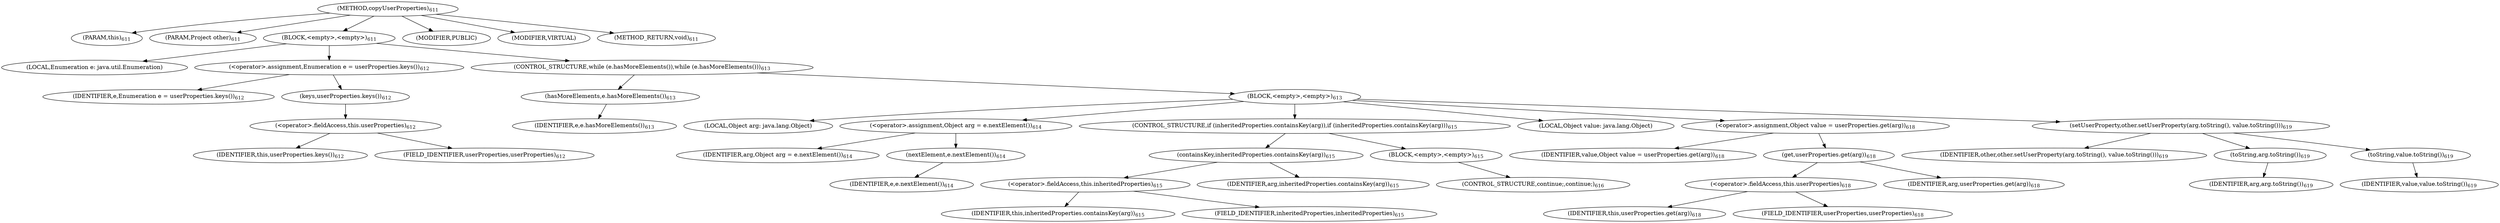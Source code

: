 digraph "copyUserProperties" {  
"1142" [label = <(METHOD,copyUserProperties)<SUB>611</SUB>> ]
"1143" [label = <(PARAM,this)<SUB>611</SUB>> ]
"1144" [label = <(PARAM,Project other)<SUB>611</SUB>> ]
"1145" [label = <(BLOCK,&lt;empty&gt;,&lt;empty&gt;)<SUB>611</SUB>> ]
"1146" [label = <(LOCAL,Enumeration e: java.util.Enumeration)> ]
"1147" [label = <(&lt;operator&gt;.assignment,Enumeration e = userProperties.keys())<SUB>612</SUB>> ]
"1148" [label = <(IDENTIFIER,e,Enumeration e = userProperties.keys())<SUB>612</SUB>> ]
"1149" [label = <(keys,userProperties.keys())<SUB>612</SUB>> ]
"1150" [label = <(&lt;operator&gt;.fieldAccess,this.userProperties)<SUB>612</SUB>> ]
"1151" [label = <(IDENTIFIER,this,userProperties.keys())<SUB>612</SUB>> ]
"1152" [label = <(FIELD_IDENTIFIER,userProperties,userProperties)<SUB>612</SUB>> ]
"1153" [label = <(CONTROL_STRUCTURE,while (e.hasMoreElements()),while (e.hasMoreElements()))<SUB>613</SUB>> ]
"1154" [label = <(hasMoreElements,e.hasMoreElements())<SUB>613</SUB>> ]
"1155" [label = <(IDENTIFIER,e,e.hasMoreElements())<SUB>613</SUB>> ]
"1156" [label = <(BLOCK,&lt;empty&gt;,&lt;empty&gt;)<SUB>613</SUB>> ]
"1157" [label = <(LOCAL,Object arg: java.lang.Object)> ]
"1158" [label = <(&lt;operator&gt;.assignment,Object arg = e.nextElement())<SUB>614</SUB>> ]
"1159" [label = <(IDENTIFIER,arg,Object arg = e.nextElement())<SUB>614</SUB>> ]
"1160" [label = <(nextElement,e.nextElement())<SUB>614</SUB>> ]
"1161" [label = <(IDENTIFIER,e,e.nextElement())<SUB>614</SUB>> ]
"1162" [label = <(CONTROL_STRUCTURE,if (inheritedProperties.containsKey(arg)),if (inheritedProperties.containsKey(arg)))<SUB>615</SUB>> ]
"1163" [label = <(containsKey,inheritedProperties.containsKey(arg))<SUB>615</SUB>> ]
"1164" [label = <(&lt;operator&gt;.fieldAccess,this.inheritedProperties)<SUB>615</SUB>> ]
"1165" [label = <(IDENTIFIER,this,inheritedProperties.containsKey(arg))<SUB>615</SUB>> ]
"1166" [label = <(FIELD_IDENTIFIER,inheritedProperties,inheritedProperties)<SUB>615</SUB>> ]
"1167" [label = <(IDENTIFIER,arg,inheritedProperties.containsKey(arg))<SUB>615</SUB>> ]
"1168" [label = <(BLOCK,&lt;empty&gt;,&lt;empty&gt;)<SUB>615</SUB>> ]
"1169" [label = <(CONTROL_STRUCTURE,continue;,continue;)<SUB>616</SUB>> ]
"1170" [label = <(LOCAL,Object value: java.lang.Object)> ]
"1171" [label = <(&lt;operator&gt;.assignment,Object value = userProperties.get(arg))<SUB>618</SUB>> ]
"1172" [label = <(IDENTIFIER,value,Object value = userProperties.get(arg))<SUB>618</SUB>> ]
"1173" [label = <(get,userProperties.get(arg))<SUB>618</SUB>> ]
"1174" [label = <(&lt;operator&gt;.fieldAccess,this.userProperties)<SUB>618</SUB>> ]
"1175" [label = <(IDENTIFIER,this,userProperties.get(arg))<SUB>618</SUB>> ]
"1176" [label = <(FIELD_IDENTIFIER,userProperties,userProperties)<SUB>618</SUB>> ]
"1177" [label = <(IDENTIFIER,arg,userProperties.get(arg))<SUB>618</SUB>> ]
"1178" [label = <(setUserProperty,other.setUserProperty(arg.toString(), value.toString()))<SUB>619</SUB>> ]
"1179" [label = <(IDENTIFIER,other,other.setUserProperty(arg.toString(), value.toString()))<SUB>619</SUB>> ]
"1180" [label = <(toString,arg.toString())<SUB>619</SUB>> ]
"1181" [label = <(IDENTIFIER,arg,arg.toString())<SUB>619</SUB>> ]
"1182" [label = <(toString,value.toString())<SUB>619</SUB>> ]
"1183" [label = <(IDENTIFIER,value,value.toString())<SUB>619</SUB>> ]
"1184" [label = <(MODIFIER,PUBLIC)> ]
"1185" [label = <(MODIFIER,VIRTUAL)> ]
"1186" [label = <(METHOD_RETURN,void)<SUB>611</SUB>> ]
  "1142" -> "1143" 
  "1142" -> "1144" 
  "1142" -> "1145" 
  "1142" -> "1184" 
  "1142" -> "1185" 
  "1142" -> "1186" 
  "1145" -> "1146" 
  "1145" -> "1147" 
  "1145" -> "1153" 
  "1147" -> "1148" 
  "1147" -> "1149" 
  "1149" -> "1150" 
  "1150" -> "1151" 
  "1150" -> "1152" 
  "1153" -> "1154" 
  "1153" -> "1156" 
  "1154" -> "1155" 
  "1156" -> "1157" 
  "1156" -> "1158" 
  "1156" -> "1162" 
  "1156" -> "1170" 
  "1156" -> "1171" 
  "1156" -> "1178" 
  "1158" -> "1159" 
  "1158" -> "1160" 
  "1160" -> "1161" 
  "1162" -> "1163" 
  "1162" -> "1168" 
  "1163" -> "1164" 
  "1163" -> "1167" 
  "1164" -> "1165" 
  "1164" -> "1166" 
  "1168" -> "1169" 
  "1171" -> "1172" 
  "1171" -> "1173" 
  "1173" -> "1174" 
  "1173" -> "1177" 
  "1174" -> "1175" 
  "1174" -> "1176" 
  "1178" -> "1179" 
  "1178" -> "1180" 
  "1178" -> "1182" 
  "1180" -> "1181" 
  "1182" -> "1183" 
}
